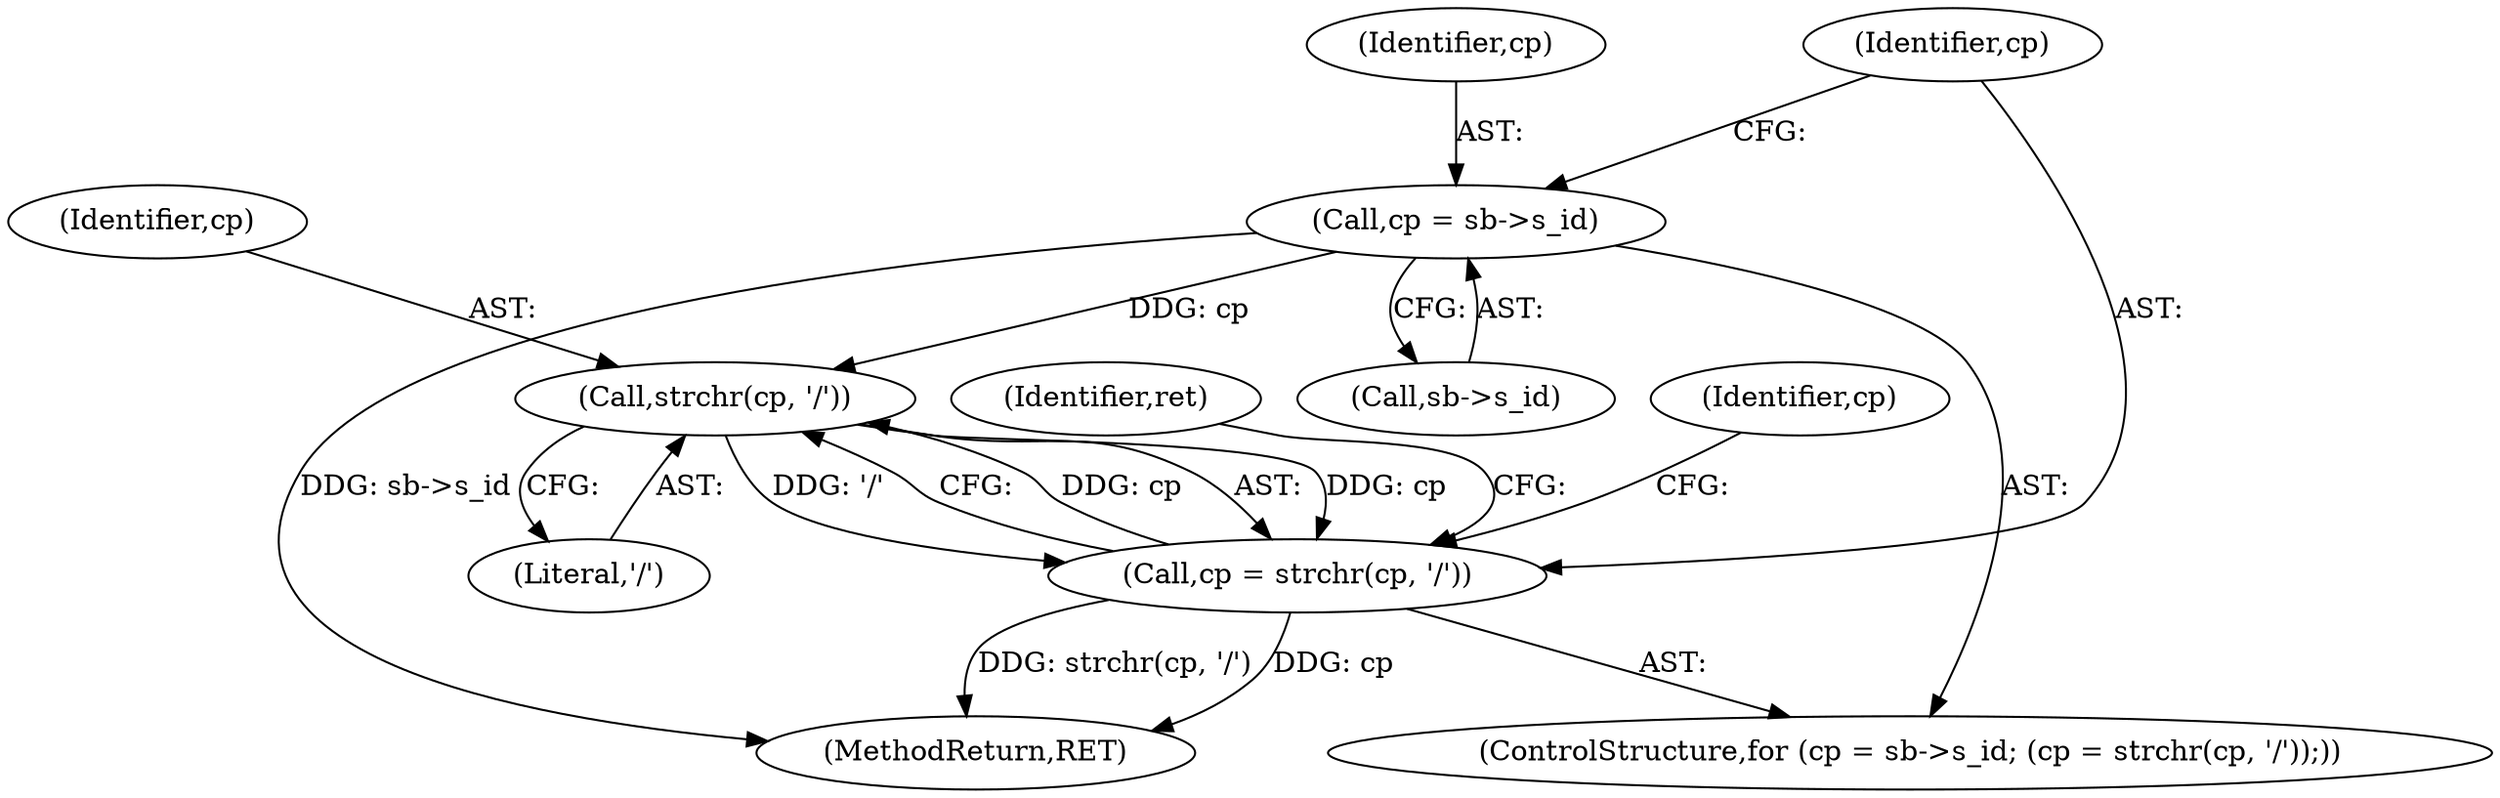 digraph "0_linux_0449641130f5652b344ef6fa39fa019d7e94660a@API" {
"1000259" [label="(Call,strchr(cp, '/'))"];
"1000252" [label="(Call,cp = sb->s_id)"];
"1000257" [label="(Call,cp = strchr(cp, '/'))"];
"1000259" [label="(Call,strchr(cp, '/'))"];
"1000260" [label="(Identifier,cp)"];
"1000252" [label="(Call,cp = sb->s_id)"];
"1002227" [label="(MethodReturn,RET)"];
"1000261" [label="(Literal,'/')"];
"1000257" [label="(Call,cp = strchr(cp, '/'))"];
"1000254" [label="(Call,sb->s_id)"];
"1000253" [label="(Identifier,cp)"];
"1000251" [label="(ControlStructure,for (cp = sb->s_id; (cp = strchr(cp, '/'));))"];
"1000258" [label="(Identifier,cp)"];
"1000264" [label="(Identifier,cp)"];
"1000259" [label="(Call,strchr(cp, '/'))"];
"1000267" [label="(Identifier,ret)"];
"1000259" -> "1000257"  [label="AST: "];
"1000259" -> "1000261"  [label="CFG: "];
"1000260" -> "1000259"  [label="AST: "];
"1000261" -> "1000259"  [label="AST: "];
"1000257" -> "1000259"  [label="CFG: "];
"1000259" -> "1000257"  [label="DDG: cp"];
"1000259" -> "1000257"  [label="DDG: '/'"];
"1000252" -> "1000259"  [label="DDG: cp"];
"1000257" -> "1000259"  [label="DDG: cp"];
"1000252" -> "1000251"  [label="AST: "];
"1000252" -> "1000254"  [label="CFG: "];
"1000253" -> "1000252"  [label="AST: "];
"1000254" -> "1000252"  [label="AST: "];
"1000258" -> "1000252"  [label="CFG: "];
"1000252" -> "1002227"  [label="DDG: sb->s_id"];
"1000257" -> "1000251"  [label="AST: "];
"1000258" -> "1000257"  [label="AST: "];
"1000264" -> "1000257"  [label="CFG: "];
"1000267" -> "1000257"  [label="CFG: "];
"1000257" -> "1002227"  [label="DDG: strchr(cp, '/')"];
"1000257" -> "1002227"  [label="DDG: cp"];
}
